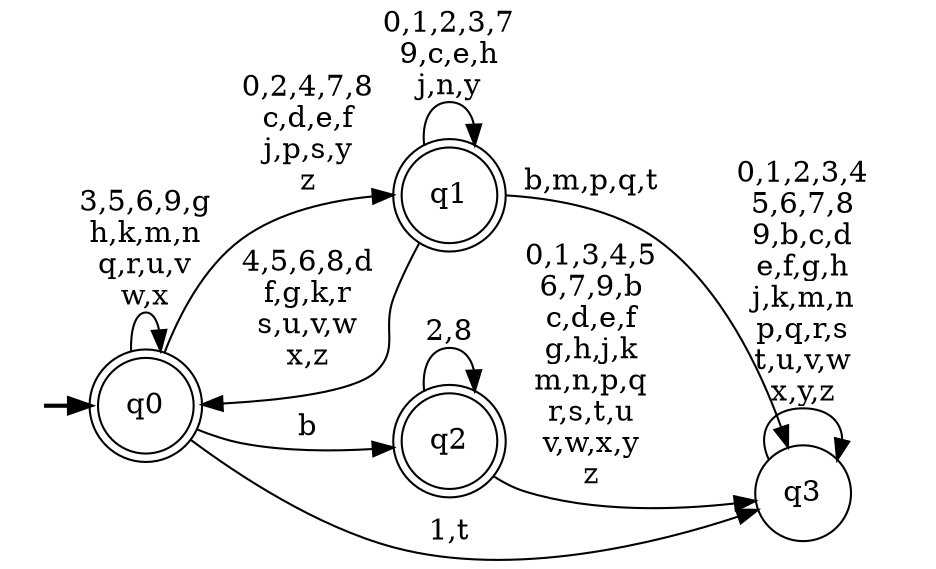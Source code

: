 digraph BlueStar {
__start0 [style = invis, shape = none, label = "", width = 0, height = 0];

rankdir=LR;
size="8,5";

s0 [style="rounded,filled", color="black", fillcolor="white" shape="doublecircle", label="q0"];
s1 [style="rounded,filled", color="black", fillcolor="white" shape="doublecircle", label="q1"];
s2 [style="rounded,filled", color="black", fillcolor="white" shape="doublecircle", label="q2"];
s3 [style="filled", color="black", fillcolor="white" shape="circle", label="q3"];
subgraph cluster_main { 
	graph [pad=".75", ranksep="0.15", nodesep="0.15"];
	 style=invis; 
	__start0 -> s0 [penwidth=2];
}
s0 -> s0 [label="3,5,6,9,g\nh,k,m,n\nq,r,u,v\nw,x"];
s0 -> s1 [label="0,2,4,7,8\nc,d,e,f\nj,p,s,y\nz"];
s0 -> s2 [label="b"];
s0 -> s3 [label="1,t"];
s1 -> s0 [label="4,5,6,8,d\nf,g,k,r\ns,u,v,w\nx,z"];
s1 -> s1 [label="0,1,2,3,7\n9,c,e,h\nj,n,y"];
s1 -> s3 [label="b,m,p,q,t"];
s2 -> s2 [label="2,8"];
s2 -> s3 [label="0,1,3,4,5\n6,7,9,b\nc,d,e,f\ng,h,j,k\nm,n,p,q\nr,s,t,u\nv,w,x,y\nz"];
s3 -> s3 [label="0,1,2,3,4\n5,6,7,8\n9,b,c,d\ne,f,g,h\nj,k,m,n\np,q,r,s\nt,u,v,w\nx,y,z"];

}